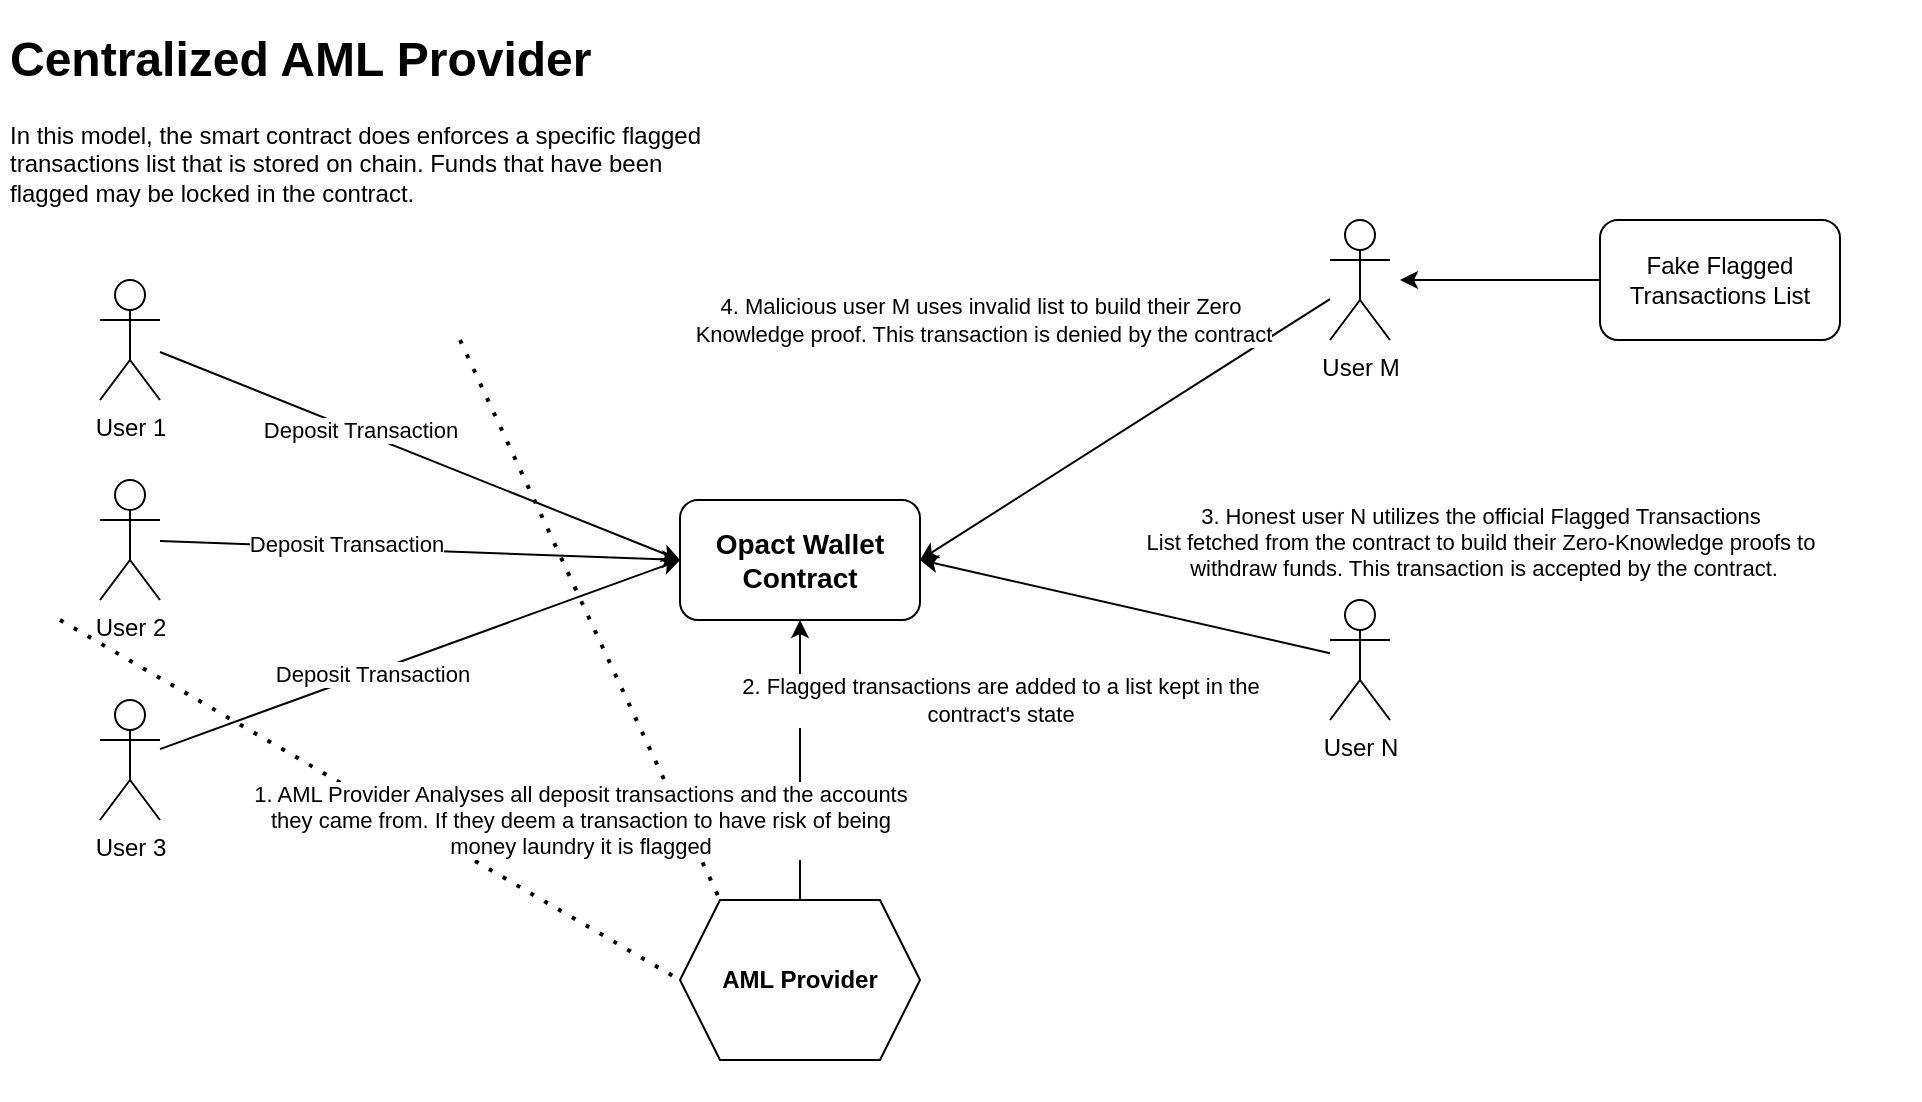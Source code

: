 <mxfile>
    <diagram id="qsroIx07bEIxPQEreMCd" name="Page-1">
        <mxGraphModel dx="1302" dy="1607" grid="1" gridSize="10" guides="1" tooltips="1" connect="1" arrows="1" fold="1" page="1" pageScale="1" pageWidth="850" pageHeight="1100" math="0" shadow="0">
            <root>
                <mxCell id="0"/>
                <mxCell id="1" parent="0"/>
                <mxCell id="31" value="" style="rounded=0;whiteSpace=wrap;html=1;strokeColor=none;" parent="1" vertex="1">
                    <mxGeometry y="-50" width="960" height="540" as="geometry"/>
                </mxCell>
                <mxCell id="7" style="edgeStyle=none;html=1;entryX=0;entryY=0.5;entryDx=0;entryDy=0;" parent="1" source="3" target="6" edge="1">
                    <mxGeometry relative="1" as="geometry"/>
                </mxCell>
                <mxCell id="12" value="Deposit Transaction" style="edgeLabel;html=1;align=center;verticalAlign=middle;resizable=0;points=[];" parent="7" vertex="1" connectable="0">
                    <mxGeometry x="-0.3" y="-3" relative="1" as="geometry">
                        <mxPoint x="10" as="offset"/>
                    </mxGeometry>
                </mxCell>
                <mxCell id="3" value="User 1" style="shape=umlActor;verticalLabelPosition=bottom;verticalAlign=top;html=1;outlineConnect=0;" parent="1" vertex="1">
                    <mxGeometry x="50" y="80" width="30" height="60" as="geometry"/>
                </mxCell>
                <mxCell id="8" style="edgeStyle=none;html=1;entryX=0;entryY=0.5;entryDx=0;entryDy=0;" parent="1" source="4" target="6" edge="1">
                    <mxGeometry relative="1" as="geometry"/>
                </mxCell>
                <mxCell id="10" value="Deposit Transaction" style="edgeLabel;html=1;align=center;verticalAlign=middle;resizable=0;points=[];" parent="8" vertex="1" connectable="0">
                    <mxGeometry x="-0.285" y="2" relative="1" as="geometry">
                        <mxPoint as="offset"/>
                    </mxGeometry>
                </mxCell>
                <mxCell id="4" value="User 2" style="shape=umlActor;verticalLabelPosition=bottom;verticalAlign=top;html=1;outlineConnect=0;" parent="1" vertex="1">
                    <mxGeometry x="50" y="180" width="30" height="60" as="geometry"/>
                </mxCell>
                <mxCell id="9" style="edgeStyle=none;html=1;entryX=0;entryY=0.5;entryDx=0;entryDy=0;" parent="1" source="5" target="6" edge="1">
                    <mxGeometry relative="1" as="geometry"/>
                </mxCell>
                <mxCell id="11" value="Deposit Transaction" style="edgeLabel;html=1;align=center;verticalAlign=middle;resizable=0;points=[];" parent="9" vertex="1" connectable="0">
                    <mxGeometry x="-0.187" y="-1" relative="1" as="geometry">
                        <mxPoint as="offset"/>
                    </mxGeometry>
                </mxCell>
                <mxCell id="5" value="User 3" style="shape=umlActor;verticalLabelPosition=bottom;verticalAlign=top;html=1;outlineConnect=0;" parent="1" vertex="1">
                    <mxGeometry x="50" y="290" width="30" height="60" as="geometry"/>
                </mxCell>
                <mxCell id="6" value="Opact Wallet&lt;br style=&quot;font-size: 14px;&quot;&gt;Contract" style="rounded=1;whiteSpace=wrap;html=1;fontSize=14;fontStyle=1" parent="1" vertex="1">
                    <mxGeometry x="340" y="190" width="120" height="60" as="geometry"/>
                </mxCell>
                <mxCell id="18" style="edgeStyle=none;html=1;entryX=0.5;entryY=1;entryDx=0;entryDy=0;" parent="1" source="13" target="6" edge="1">
                    <mxGeometry relative="1" as="geometry"/>
                </mxCell>
                <mxCell id="19" value="2. Flagged transactions are added to a list kept in the&lt;br&gt;contract's state" style="edgeLabel;html=1;align=center;verticalAlign=middle;resizable=0;points=[];" parent="18" vertex="1" connectable="0">
                    <mxGeometry x="-0.125" y="1" relative="1" as="geometry">
                        <mxPoint x="101" y="-39" as="offset"/>
                    </mxGeometry>
                </mxCell>
                <mxCell id="13" value="AML Provider" style="shape=hexagon;perimeter=hexagonPerimeter2;whiteSpace=wrap;html=1;fixedSize=1;fontStyle=1" parent="1" vertex="1">
                    <mxGeometry x="340" y="390" width="120" height="80" as="geometry"/>
                </mxCell>
                <mxCell id="15" value="" style="endArrow=none;dashed=1;html=1;dashPattern=1 3;strokeWidth=2;" parent="1" edge="1">
                    <mxGeometry width="50" height="50" relative="1" as="geometry">
                        <mxPoint x="230" y="110" as="sourcePoint"/>
                        <mxPoint x="360" y="390" as="targetPoint"/>
                    </mxGeometry>
                </mxCell>
                <mxCell id="14" value="" style="endArrow=none;dashed=1;html=1;dashPattern=1 3;strokeWidth=2;" parent="1" edge="1">
                    <mxGeometry width="50" height="50" relative="1" as="geometry">
                        <mxPoint x="30" y="250" as="sourcePoint"/>
                        <mxPoint x="340" y="430" as="targetPoint"/>
                    </mxGeometry>
                </mxCell>
                <mxCell id="16" value="1. AML Provider Analyses all deposit transactions and the accounts&lt;br&gt;they came from. If they deem a transaction to have risk of being&lt;br&gt;money laundry it is flagged" style="edgeLabel;html=1;align=center;verticalAlign=middle;resizable=0;points=[];" parent="14" vertex="1" connectable="0">
                    <mxGeometry x="0.265" relative="1" as="geometry">
                        <mxPoint x="64" y="-14" as="offset"/>
                    </mxGeometry>
                </mxCell>
                <mxCell id="21" style="edgeStyle=none;html=1;entryX=1;entryY=0.5;entryDx=0;entryDy=0;" parent="1" source="20" target="6" edge="1">
                    <mxGeometry relative="1" as="geometry"/>
                </mxCell>
                <mxCell id="23" value="3. Honest user N utilizes the official Flagged Transactions&lt;br&gt;List fetched from the contract to build their Zero-Knowledge proofs to&lt;br&gt;&amp;nbsp;withdraw funds. This transaction is accepted by the contract." style="edgeLabel;html=1;align=center;verticalAlign=middle;resizable=0;points=[];" parent="21" vertex="1" connectable="0">
                    <mxGeometry x="0.216" y="-3" relative="1" as="geometry">
                        <mxPoint x="199" y="-25" as="offset"/>
                    </mxGeometry>
                </mxCell>
                <mxCell id="20" value="User N" style="shape=umlActor;verticalLabelPosition=bottom;verticalAlign=top;html=1;outlineConnect=0;" parent="1" vertex="1">
                    <mxGeometry x="665" y="240" width="30" height="60" as="geometry"/>
                </mxCell>
                <mxCell id="27" style="edgeStyle=none;html=1;entryX=1;entryY=0.5;entryDx=0;entryDy=0;" parent="1" source="24" target="6" edge="1">
                    <mxGeometry relative="1" as="geometry"/>
                </mxCell>
                <mxCell id="29" value="4. Malicious user M uses invalid list to build&amp;nbsp;their Zero&lt;br&gt;&amp;nbsp;Knowledge proof. This transaction is denied by the contract" style="edgeLabel;html=1;align=center;verticalAlign=middle;resizable=0;points=[];" parent="27" vertex="1" connectable="0">
                    <mxGeometry x="-0.251" y="1" relative="1" as="geometry">
                        <mxPoint x="-99" y="-39" as="offset"/>
                    </mxGeometry>
                </mxCell>
                <mxCell id="24" value="User M" style="shape=umlActor;verticalLabelPosition=bottom;verticalAlign=top;html=1;outlineConnect=0;" parent="1" vertex="1">
                    <mxGeometry x="665" y="50" width="30" height="60" as="geometry"/>
                </mxCell>
                <mxCell id="28" style="edgeStyle=none;html=1;" parent="1" source="26" edge="1">
                    <mxGeometry relative="1" as="geometry">
                        <mxPoint x="700" y="80" as="targetPoint"/>
                    </mxGeometry>
                </mxCell>
                <mxCell id="26" value="Fake Flagged Transactions List" style="rounded=1;whiteSpace=wrap;html=1;" parent="1" vertex="1">
                    <mxGeometry x="800" y="50" width="120" height="60" as="geometry"/>
                </mxCell>
                <mxCell id="30" value="&lt;h1&gt;Centralized AML Provider&lt;/h1&gt;&lt;p&gt;In this model, the smart contract does enforces a specific flagged transactions list that is stored on chain. Funds that have been flagged may be locked in the contract.&lt;/p&gt;" style="text;html=1;strokeColor=none;fillColor=none;spacing=5;spacingTop=-20;whiteSpace=wrap;overflow=hidden;rounded=0;" parent="1" vertex="1">
                    <mxGeometry y="-50" width="360" height="120" as="geometry"/>
                </mxCell>
            </root>
        </mxGraphModel>
    </diagram>
</mxfile>